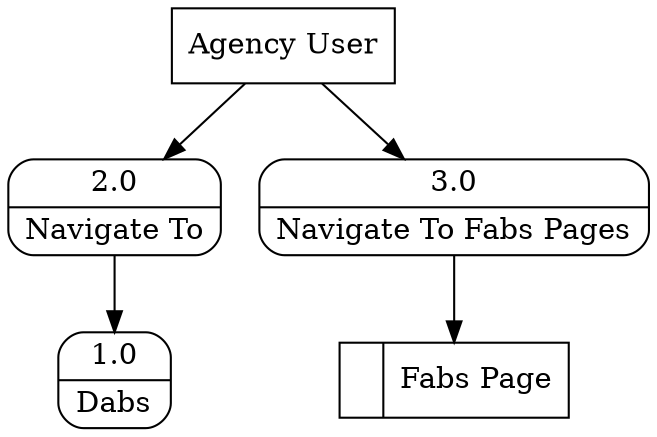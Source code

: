 digraph dfd2{ 
node[shape=record]
200 [label="<f0>  |<f1> Fabs Page " ];
201 [label="Agency User" shape=box];
202 [label="{<f0> 1.0|<f1> Dabs }" shape=Mrecord];
203 [label="{<f0> 2.0|<f1> Navigate To }" shape=Mrecord];
204 [label="{<f0> 3.0|<f1> Navigate To Fabs Pages }" shape=Mrecord];
201 -> 203
201 -> 204
203 -> 202
204 -> 200
}